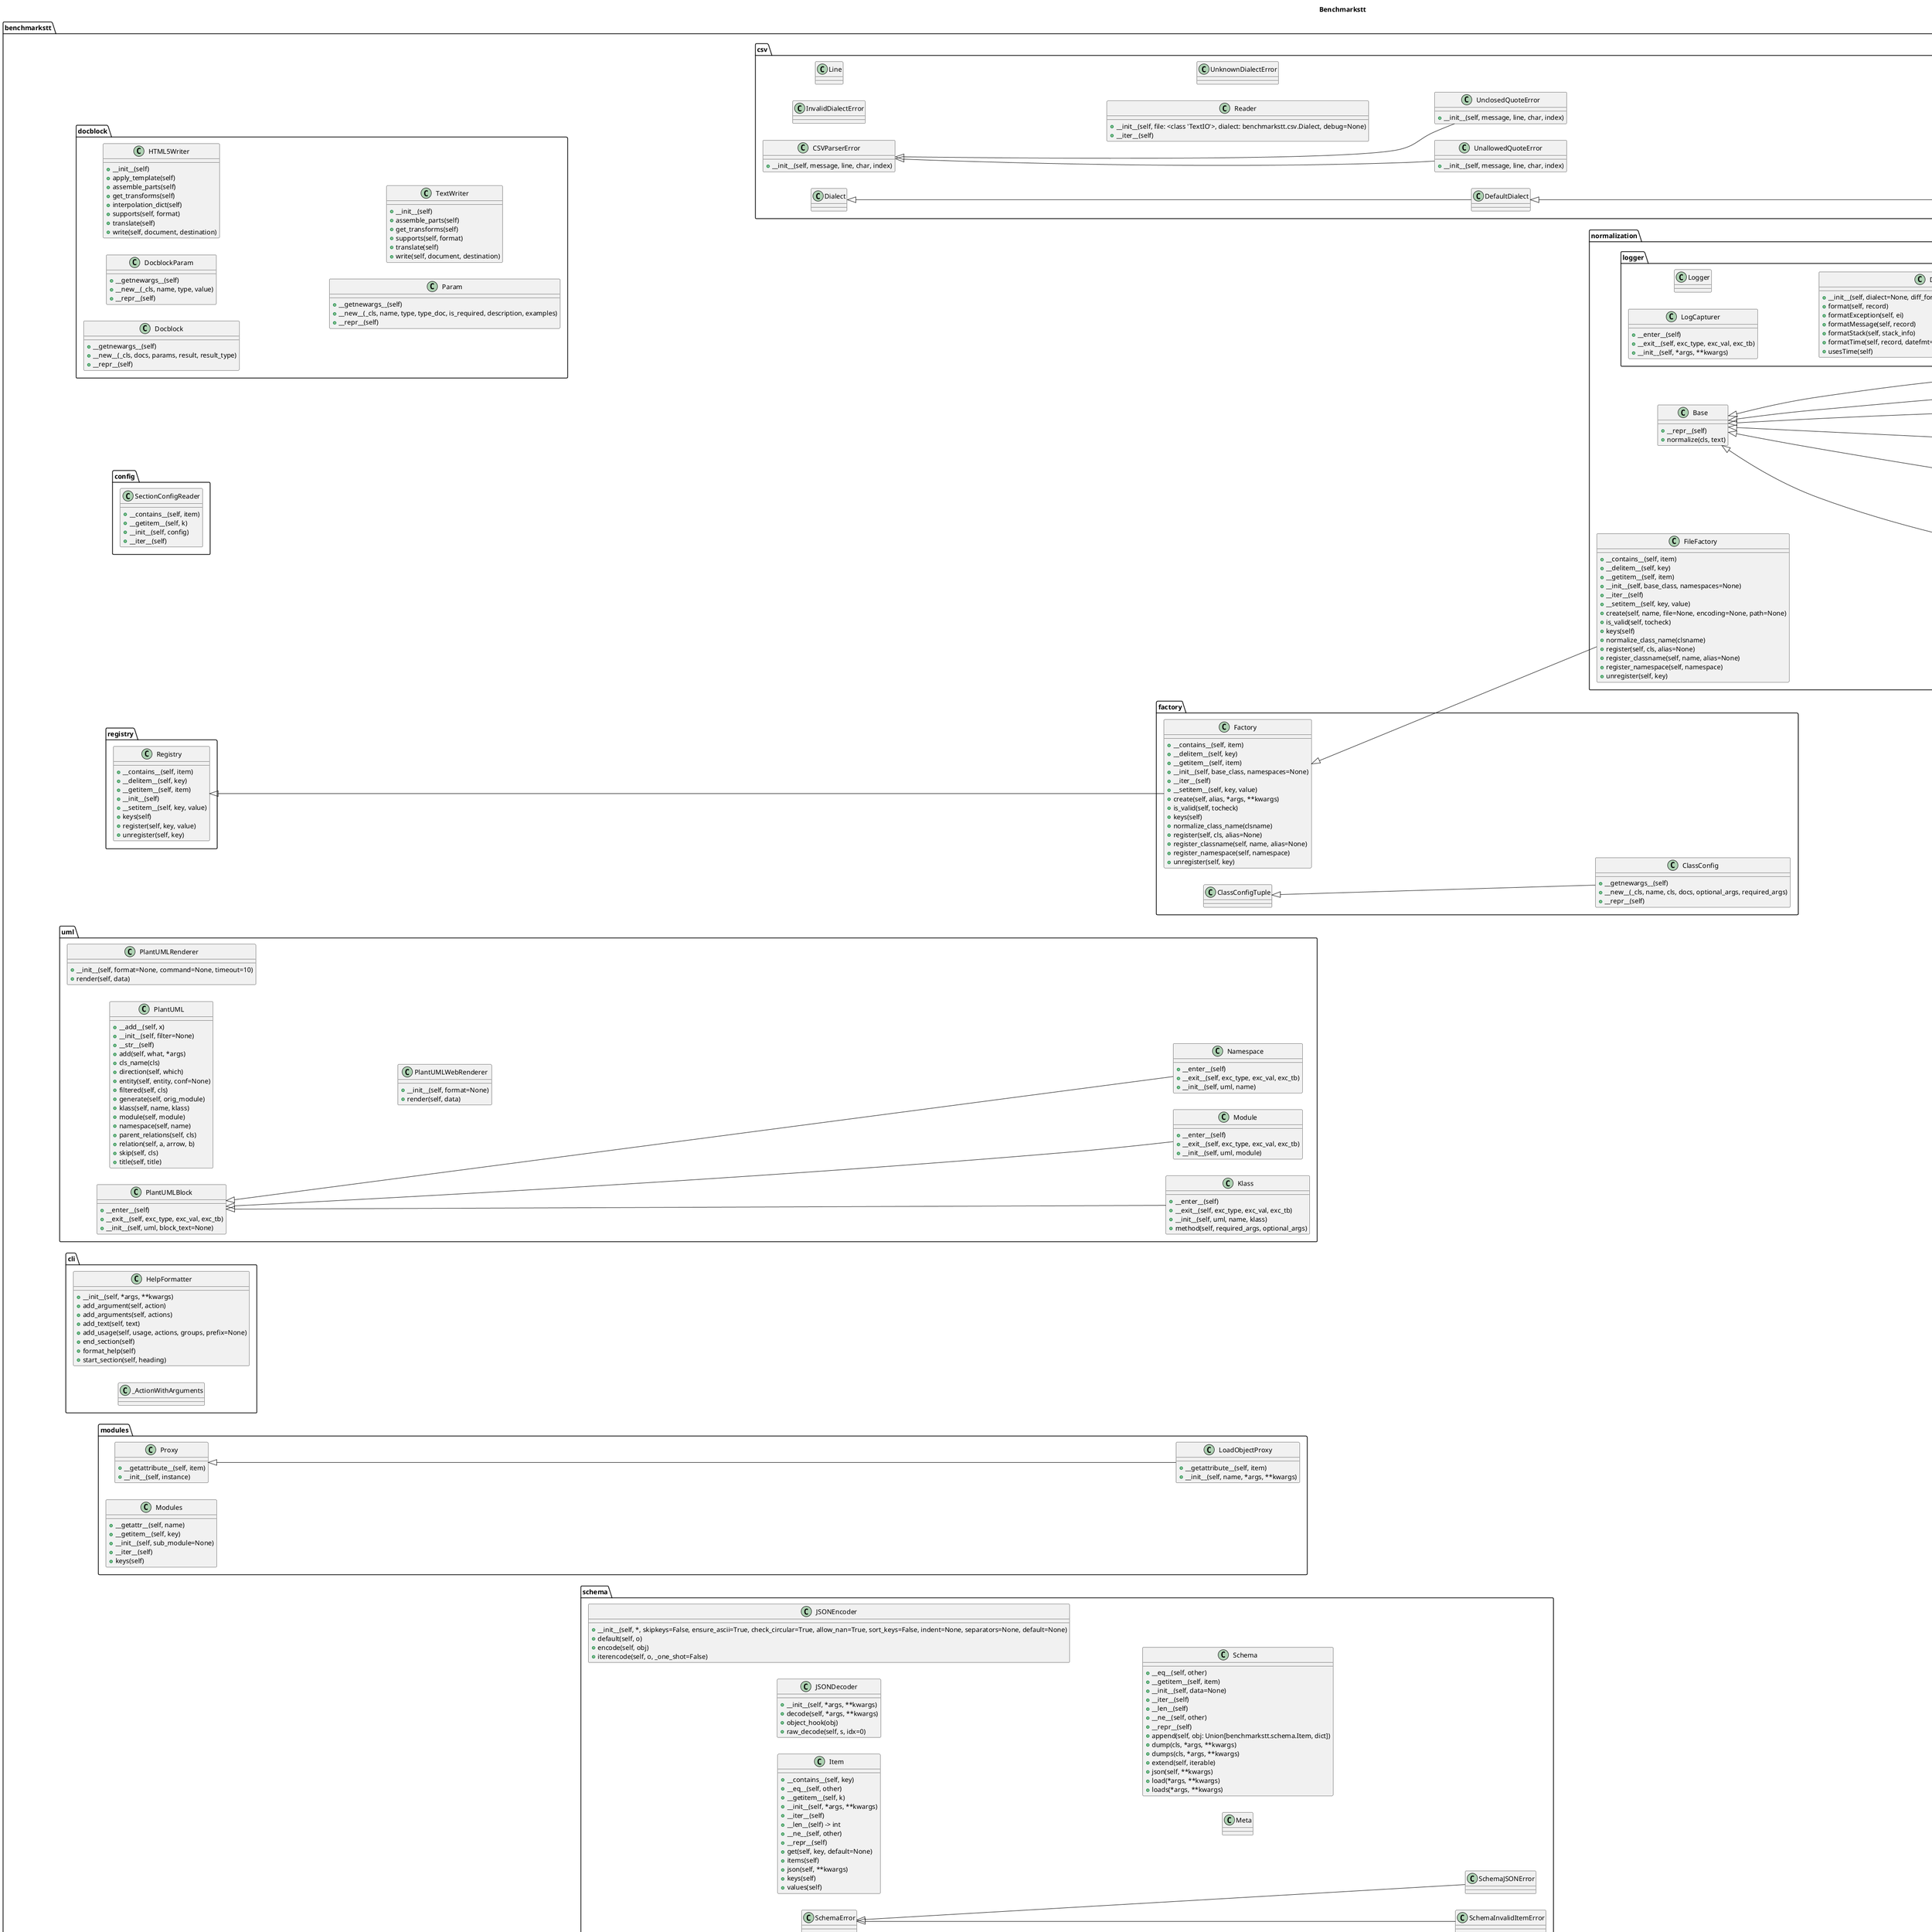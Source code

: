 @startuml
left to right direction
title Benchmarkstt
		class benchmarkstt.docblock.Docblock {
			+__getnewargs__(self)
			+__new__(_cls, docs, params, result, result_type)
			+__repr__(self)
		}
		class benchmarkstt.docblock.DocblockParam {
			+__getnewargs__(self)
			+__new__(_cls, name, type, value)
			+__repr__(self)
		}
		class benchmarkstt.docblock.HTML5Writer {
			+__init__(self)
			+apply_template(self)
			+assemble_parts(self)
			+get_transforms(self)
			+interpolation_dict(self)
			+supports(self, format)
			+translate(self)
			+write(self, document, destination)
		}
		class benchmarkstt.docblock.Param {
			+__getnewargs__(self)
			+__new__(_cls, name, type, type_doc, is_required, description, examples)
			+__repr__(self)
		}
		class benchmarkstt.docblock.TextWriter {
			+__init__(self)
			+assemble_parts(self)
			+get_transforms(self)
			+supports(self, format)
			+translate(self)
			+write(self, document, destination)
		}
		class benchmarkstt.config.SectionConfigReader {
			+__contains__(self, item)
			+__getitem__(self, k)
			+__init__(self, config)
			+__iter__(self)
		}
		class benchmarkstt.registry.Registry {
			+__contains__(self, item)
			+__delitem__(self, key)
			+__getitem__(self, item)
			+__init__(self)
			+__setitem__(self, key, value)
			+keys(self)
			+register(self, key, value)
			+unregister(self, key)
		}
		class benchmarkstt.uml.Klass {
			+__enter__(self)
			+__exit__(self, exc_type, exc_val, exc_tb)
			+__init__(self, uml, name, klass)
			+method(self, required_args, optional_args)
		}
		class benchmarkstt.uml.Module {
			+__enter__(self)
			+__exit__(self, exc_type, exc_val, exc_tb)
			+__init__(self, uml, module)
		}
		class benchmarkstt.uml.Namespace {
			+__enter__(self)
			+__exit__(self, exc_type, exc_val, exc_tb)
			+__init__(self, uml, name)
		}
		class benchmarkstt.uml.PlantUML {
			+__add__(self, x)
			+__init__(self, filter=None)
			+__str__(self)
			+add(self, what, *args)
			+cls_name(cls)
			+direction(self, which)
			+entity(self, entity, conf=None)
			+filtered(self, cls)
			+generate(self, orig_module)
			+klass(self, name, klass)
			+module(self, module)
			+namespace(self, name)
			+parent_relations(self, cls)
			+relation(self, a, arrow, b)
			+skip(self, cls)
			+title(self, title)
		}
		class benchmarkstt.uml.PlantUMLBlock {
			+__enter__(self)
			+__exit__(self, exc_type, exc_val, exc_tb)
			+__init__(self, uml, block_text=None)
		}
		class benchmarkstt.uml.PlantUMLRenderer {
			+__init__(self, format=None, command=None, timeout=10)
			+render(self, data)
		}
		class benchmarkstt.uml.PlantUMLWebRenderer {
			+__init__(self, format=None)
			+render(self, data)
		}
		class benchmarkstt.factory.ClassConfig {
			+__getnewargs__(self)
			+__new__(_cls, name, cls, docs, optional_args, required_args)
			+__repr__(self)
		}
		class benchmarkstt.factory.Factory {
			+__contains__(self, item)
			+__delitem__(self, key)
			+__getitem__(self, item)
			+__init__(self, base_class, namespaces=None)
			+__iter__(self)
			+__setitem__(self, key, value)
			+create(self, alias, *args, **kwargs)
			+is_valid(self, tocheck)
			+keys(self)
			+normalize_class_name(clsname)
			+register(self, cls, alias=None)
			+register_classname(self, name, alias=None)
			+register_namespace(self, namespace)
			+unregister(self, key)
		}
		class benchmarkstt.normalization.core.Config {
			+__init__(self, file, section=None, encoding=None)
			+__repr__(self)
			+normalize(cls, text)
		}
		class benchmarkstt.cli.HelpFormatter {
			+__init__(self, *args, **kwargs)
			+add_argument(self, action)
			+add_arguments(self, actions)
			+add_text(self, text)
			+add_usage(self, usage, actions, groups, prefix=None)
			+end_section(self)
			+format_help(self)
			+start_section(self, heading)
		}
		class benchmarkstt.modules.Modules {
			+__getattr__(self, name)
			+__getitem__(self, key)
			+__init__(self, sub_module=None)
			+__iter__(self)
			+keys(self)
		}
		class benchmarkstt.cli._ActionWithArguments {
		}
		class benchmarkstt.csv.CSVParserError {
			+__init__(self, message, line, char, index)
		}
		class benchmarkstt.csv.DefaultDialect {
		}
		class benchmarkstt.csv.Dialect {
		}
		class benchmarkstt.csv.InvalidDialectError {
		}
		class benchmarkstt.csv.Line {
		}
		class benchmarkstt.csv.Reader {
			+__init__(self, file: <class 'TextIO'>, dialect: benchmarkstt.csv.Dialect, debug=None)
			+__iter__(self)
		}
		class benchmarkstt.csv.UnallowedQuoteError {
			+__init__(self, message, line, char, index)
		}
		class benchmarkstt.csv.UnclosedQuoteError {
			+__init__(self, message, line, char, index)
		}
		class benchmarkstt.csv.UnknownDialectError {
		}
		class benchmarkstt.csv.WhitespaceDialect {
		}
		class benchmarkstt.modules.LoadObjectProxy {
			+__getattribute__(self, item)
			+__init__(self, name, *args, **kwargs)
		}
		class benchmarkstt.modules.Proxy {
			+__getattribute__(self, item)
			+__init__(self, instance)
		}
		class benchmarkstt.schema.Item {
			+__contains__(self, key)
			+__eq__(self, other)
			+__getitem__(self, k)
			+__init__(self, *args, **kwargs)
			+__iter__(self)
			+__len__(self) -> int
			+__ne__(self, other)
			+__repr__(self)
			+get(self, key, default=None)
			+items(self)
			+json(self, **kwargs)
			+keys(self)
			+values(self)
		}
		class benchmarkstt.schema.JSONDecoder {
			+__init__(self, *args, **kwargs)
			+decode(self, *args, **kwargs)
			+object_hook(obj)
			+raw_decode(self, s, idx=0)
		}
		class benchmarkstt.schema.JSONEncoder {
			+__init__(self, *, skipkeys=False, ensure_ascii=True, check_circular=True, allow_nan=True, sort_keys=False, indent=None, separators=None, default=None)
			+default(self, o)
			+encode(self, obj)
			+iterencode(self, o, _one_shot=False)
		}
		class benchmarkstt.schema.Meta {
		}
		class benchmarkstt.schema.Schema {
			+__eq__(self, other)
			+__getitem__(self, item)
			+__init__(self, data=None)
			+__iter__(self)
			+__len__(self)
			+__ne__(self, other)
			+__repr__(self)
			+append(self, obj: Union[benchmarkstt.schema.Item, dict])
			+dump(cls, *args, **kwargs)
			+dumps(cls, *args, **kwargs)
			+extend(self, iterable)
			+json(self, **kwargs)
			+load(*args, **kwargs)
			+loads(*args, **kwargs)
		}
		class benchmarkstt.schema.SchemaError {
		}
		class benchmarkstt.schema.SchemaInvalidItemError {
		}
		class benchmarkstt.schema.SchemaJSONError {
		}
		class benchmarkstt.normalization.logger.LogCapturer {
			+__enter__(self)
			+__exit__(self, exc_type, exc_val, exc_tb)
			+__init__(self, *args, **kwargs)
		}
		class benchmarkstt.input.core.PlainText {
			+__init__(self, text, segmenter=None, normalizer=None)
			+__iter__(self)
		}
		class benchmarkstt.metrics.Base {
			+compare(self, ref: benchmarkstt.schema.Schema, hyp: benchmarkstt.schema.Schema)
		}
		class benchmarkstt.metrics.core.DiffCounts {
			+__init__(self, differ_class=None)
			+compare(self, ref: benchmarkstt.schema.Schema, hyp: benchmarkstt.schema.Schema)
		}
		class benchmarkstt.metrics.core.OpcodeCounts {
			+__getnewargs__(self)
			+__new__(_cls, equal, replace, insert, delete)
			+__repr__(self)
		}
		class benchmarkstt.diff.core.RatcliffObershelp {
			+__init__(self, a, b, *args, **kwargs)
			+find_longest_match(self, alo, ahi, blo, bhi)
			+get_grouped_opcodes(self, n=3)
			+get_matching_blocks(self)
			+get_opcodes(self)
			+quick_ratio(self)
			+ratio(self)
			+real_quick_ratio(self)
			+set_seq1(self, a)
			+set_seq2(self, b)
			+set_seqs(self, a, b)
		}
		class benchmarkstt.metrics.core.WER {
			+__init__(self, mode=None, differ_class=None)
			+compare(self, ref: benchmarkstt.schema.Schema, hyp: benchmarkstt.schema.Schema)
		}
		class benchmarkstt.metrics.core.WordDiffs {
			+__init__(self, dialect=None, differ_class=None)
			+compare(self, ref: benchmarkstt.schema.Schema, hyp: benchmarkstt.schema.Schema)
		}
		class benchmarkstt.normalization.logger.Logger {
		}
		class benchmarkstt.normalization.Base {
			+__repr__(self)
			+normalize(cls, text)
		}
		class benchmarkstt.normalization.BaseWithFileSupport {
			+__repr__(self)
			+normalize(cls, text)
		}
		class benchmarkstt.normalization.File {
			+__init__(self, normalizer, file, encoding=None, path=None)
			+__repr__(self)
			+normalize(cls, text)
		}
		class benchmarkstt.normalization.FileFactory {
			+__contains__(self, item)
			+__delitem__(self, key)
			+__getitem__(self, item)
			+__init__(self, base_class, namespaces=None)
			+__iter__(self)
			+__setitem__(self, key, value)
			+create(self, name, file=None, encoding=None, path=None)
			+is_valid(self, tocheck)
			+keys(self)
			+normalize_class_name(clsname)
			+register(self, cls, alias=None)
			+register_classname(self, name, alias=None)
			+register_namespace(self, namespace)
			+unregister(self, key)
		}
		class benchmarkstt.normalization.NormalizationComposite {
			+__init__(self, title=None)
			+__repr__(self)
			+add(self, normalizer)
			+normalize(cls, text)
		}
		class benchmarkstt.normalization.core.ConfigSectionNotFoundError {
		}
		class benchmarkstt.normalization.core.Lowercase {
			+__repr__(self)
			+normalize(cls, text)
		}
		class benchmarkstt.normalization.core.Regex {
			+__init__(self, search: str, replace: str)
			+__repr__(self)
			+normalize(cls, text)
		}
		class benchmarkstt.normalization.core.Replace {
			+__init__(self, search: str, replace: str)
			+__repr__(self)
			+normalize(cls, text)
		}
		class benchmarkstt.normalization.core.ReplaceWords {
			+__init__(self, search: str, replace: str)
			+__repr__(self)
			+normalize(cls, text)
		}
		class benchmarkstt.normalization.core.Unidecode {
			+__repr__(self)
			+normalize(cls, text)
		}
		class benchmarkstt.normalization.logger.DiffLoggingFormatter {
			+__init__(self, dialect=None, diff_formatter_dialect=None, title=None, *args, **kwargs)
			+format(self, record)
			+formatException(self, ei)
			+formatMessage(self, record)
			+formatStack(self, stack_info)
			+formatTime(self, record, datefmt=None)
			+usesTime(self)
		}
		class benchmarkstt.input.Base {
			+__iter__(self)
		}
		class benchmarkstt.input.core.File {
			+__init__(self, file, input_type=None, normalizer=None)
			+__iter__(self)
		}
		class benchmarkstt.segmentation.Base {
			+__iter__(self)
		}
		class benchmarkstt.segmentation.core.Simple {
			+__init__(self, text: str, pattern='[\\n\\t\\s]+', normalizer=None)
			+__iter__(self)
		}
		class benchmarkstt.output.Base {
			+__enter__(self)
			+__exit__(self, exc_type, exc_val, exc_tb)
			+result(self, title, result)
		}
		class benchmarkstt.output.core.Json {
			+__enter__(self)
			+__exit__(self, exc_type, exc_val, exc_tb)
			+__init__(self)
			+result(self, title, result)
		}
		class benchmarkstt.output.core.MarkDown {
			+__enter__(self)
			+__exit__(self, exc_type, exc_val, exc_tb)
			+print(self, result)
			+result(self, title, result)
		}
		class benchmarkstt.output.core.ReStructuredText {
			+__enter__(self)
			+__exit__(self, exc_type, exc_val, exc_tb)
			+print(self, result)
			+result(self, title, result)
		}
		class benchmarkstt.output.core.SimpleTextBase {
			+__enter__(self)
			+__exit__(self, exc_type, exc_val, exc_tb)
			+print(self, result)
			+result(self, title, result)
		}
		class benchmarkstt.diff.formatter.CLIDiffDialect {
			+__enter__(self)
			+__exit__(self, exc_type, exc_val, exc_tb)
			+__init__(self, show_color_key=None)
			+output(self)
			+preprocessor(txt)
		}
		class benchmarkstt.diff.formatter.Dialect {
			+__enter__(self)
			+__exit__(self, exc_type, exc_val, exc_tb)
			+__init__(self)
			+output(self)
		}
		class benchmarkstt.diff.formatter.DiffFormatter {
			+__init__(self, dialect=None, *args, **kwargs)
			+diff(self, a, b, opcodes=None, preprocessor=None)
		}
		class benchmarkstt.diff.formatter.HTMLDiffDialect {
			+__enter__(self)
			+__exit__(self, exc_type, exc_val, exc_tb)
			+__init__(self)
			+output(self)
			+preprocessor(txt)
		}
		class benchmarkstt.diff.formatter.JSONDiffDialect {
			+__enter__(self)
			+__exit__(self, exc_type, exc_val, exc_tb)
			+__init__(self)
			+delete_format(self, txt)
			+equal_format(self, txt)
			+insert_format(self, txt)
			+output(self)
			+preprocessor(txt)
			+replace_format(self, a, b)
		}
		class benchmarkstt.diff.formatter.ListDialect {
			+__enter__(self)
			+__exit__(self, exc_type, exc_val, exc_tb)
			+__init__(self)
			+delete_format(self, txt)
			+equal_format(self, txt)
			+insert_format(self, txt)
			+output(self)
			+preprocessor(txt)
			+replace_format(self, a, b)
		}
		class benchmarkstt.diff.formatter.RestructuredTextDialect {
			+__enter__(self)
			+__exit__(self, exc_type, exc_val, exc_tb)
			+__init__(self, show_color_key=None)
			+output(self)
			+preprocessor(txt)
		}
		class benchmarkstt.diff.formatter.UTF8Dialect {
			+__enter__(self)
			+__exit__(self, exc_type, exc_val, exc_tb)
			+__init__(self)
			+delete_format(self, txt)
			+insert_format(self, txt)
			+output(self)
			+preprocessor(txt)
		}
		class benchmarkstt.diff.Base {
			+__init__(self, a='', b='')
			+get_opcodes(self)
		}
		class benchmarkstt.api.jsonrpc.DefaultMethods {
			+help(methods)
			+version()
		}
		class benchmarkstt.api.jsonrpc.MagicMethods {
			+__init__(self)
			+is_safe_path(path)
			+load(self, name, module)
			+register(self, name, callback)
			+serve(self, config, callback)
		}
		class benchmarkstt.api.jsonrpc.SecurityError {
		}

benchmarkstt.uml.Klass --up--|> benchmarkstt.uml.PlantUMLBlock
benchmarkstt.uml.Module --up--|> benchmarkstt.uml.PlantUMLBlock
benchmarkstt.uml.Namespace --up--|> benchmarkstt.uml.PlantUMLBlock
benchmarkstt.factory.ClassConfig --up--|> benchmarkstt.factory.ClassConfigTuple
benchmarkstt.factory.Factory --up--|> benchmarkstt.registry.Registry
benchmarkstt.normalization.core.Config --up--|> benchmarkstt.normalization.Base
benchmarkstt.csv.DefaultDialect --up--|> benchmarkstt.csv.Dialect
benchmarkstt.csv.UnallowedQuoteError --up--|> benchmarkstt.csv.CSVParserError
benchmarkstt.csv.UnclosedQuoteError --up--|> benchmarkstt.csv.CSVParserError
benchmarkstt.csv.WhitespaceDialect --up--|> benchmarkstt.csv.DefaultDialect
benchmarkstt.modules.LoadObjectProxy --up--|> benchmarkstt.modules.Proxy
benchmarkstt.schema.SchemaInvalidItemError --up--|> benchmarkstt.schema.SchemaError
benchmarkstt.schema.SchemaJSONError --up--|> benchmarkstt.schema.SchemaError
benchmarkstt.input.core.PlainText --up--|> benchmarkstt.input.Base
benchmarkstt.metrics.core.DiffCounts --up--|> benchmarkstt.metrics.Base
benchmarkstt.diff.core.RatcliffObershelp --up--|> benchmarkstt.diff.Base
benchmarkstt.metrics.core.WER --up--|> benchmarkstt.metrics.Base
benchmarkstt.metrics.core.WordDiffs --up--|> benchmarkstt.metrics.Base
benchmarkstt.normalization.BaseWithFileSupport --up--|> benchmarkstt.normalization.Base
benchmarkstt.normalization.File --up--|> benchmarkstt.normalization.Base
benchmarkstt.normalization.FileFactory --up--|> benchmarkstt.factory.Factory
benchmarkstt.normalization.NormalizationComposite --up--|> benchmarkstt.normalization.Base
benchmarkstt.normalization.core.Lowercase --up--|> benchmarkstt.normalization.Base
benchmarkstt.normalization.core.Regex --up--|> benchmarkstt.normalization.BaseWithFileSupport
benchmarkstt.normalization.core.Replace --up--|> benchmarkstt.normalization.BaseWithFileSupport
benchmarkstt.normalization.core.ReplaceWords --up--|> benchmarkstt.normalization.BaseWithFileSupport
benchmarkstt.normalization.core.Unidecode --up--|> benchmarkstt.normalization.Base
benchmarkstt.input.core.File --up--|> benchmarkstt.input.Base
benchmarkstt.segmentation.core.Simple --up--|> benchmarkstt.segmentation.Base
benchmarkstt.output.core.Json --up--|> benchmarkstt.output.Base
benchmarkstt.output.core.MarkDown --up--|> benchmarkstt.output.core.SimpleTextBase
benchmarkstt.output.core.ReStructuredText --up--|> benchmarkstt.output.core.SimpleTextBase
benchmarkstt.output.core.SimpleTextBase --up--|> benchmarkstt.output.Base
benchmarkstt.diff.formatter.CLIDiffDialect --up--|> benchmarkstt.diff.formatter.Dialect
benchmarkstt.diff.formatter.HTMLDiffDialect --up--|> benchmarkstt.diff.formatter.Dialect
benchmarkstt.diff.formatter.JSONDiffDialect --up--|> benchmarkstt.diff.formatter.ListDialect
benchmarkstt.diff.formatter.ListDialect --up--|> benchmarkstt.diff.formatter.Dialect
benchmarkstt.diff.formatter.RestructuredTextDialect --up--|> benchmarkstt.diff.formatter.CLIDiffDialect
benchmarkstt.diff.formatter.UTF8Dialect --up--|> benchmarkstt.diff.formatter.Dialect
@enduml